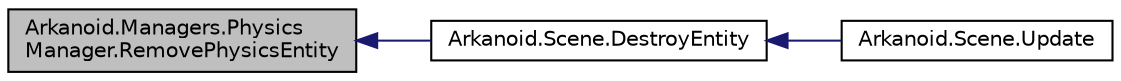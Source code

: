digraph "Arkanoid.Managers.PhysicsManager.RemovePhysicsEntity"
{
 // INTERACTIVE_SVG=YES
  edge [fontname="Helvetica",fontsize="10",labelfontname="Helvetica",labelfontsize="10"];
  node [fontname="Helvetica",fontsize="10",shape=record];
  rankdir="LR";
  Node12 [label="Arkanoid.Managers.Physics\lManager.RemovePhysicsEntity",height=0.2,width=0.4,color="black", fillcolor="grey75", style="filled", fontcolor="black"];
  Node12 -> Node13 [dir="back",color="midnightblue",fontsize="10",style="solid",fontname="Helvetica"];
  Node13 [label="Arkanoid.Scene.DestroyEntity",height=0.2,width=0.4,color="black", fillcolor="white", style="filled",URL="$class_arkanoid_1_1_scene.html#adc36a82722b934865adb00fcc6c2aa5b",tooltip="Removes entity from every possible manager "];
  Node13 -> Node14 [dir="back",color="midnightblue",fontsize="10",style="solid",fontname="Helvetica"];
  Node14 [label="Arkanoid.Scene.Update",height=0.2,width=0.4,color="black", fillcolor="white", style="filled",URL="$class_arkanoid_1_1_scene.html#afec94eaed9aa683436aecfba8c93bacc",tooltip="Every frame removes destroyed entities, invokes update and draw functions, checks collisions between ..."];
}
